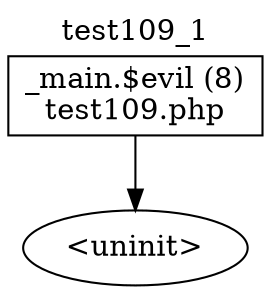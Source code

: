 digraph cfg {
  label="test109_1";
  labelloc=t;
  n1 [shape=box, label="_main.$evil (8)\ntest109.php"];
  n2 [shape=ellipse, label="<uninit>"];
  n1 -> n2;
}
